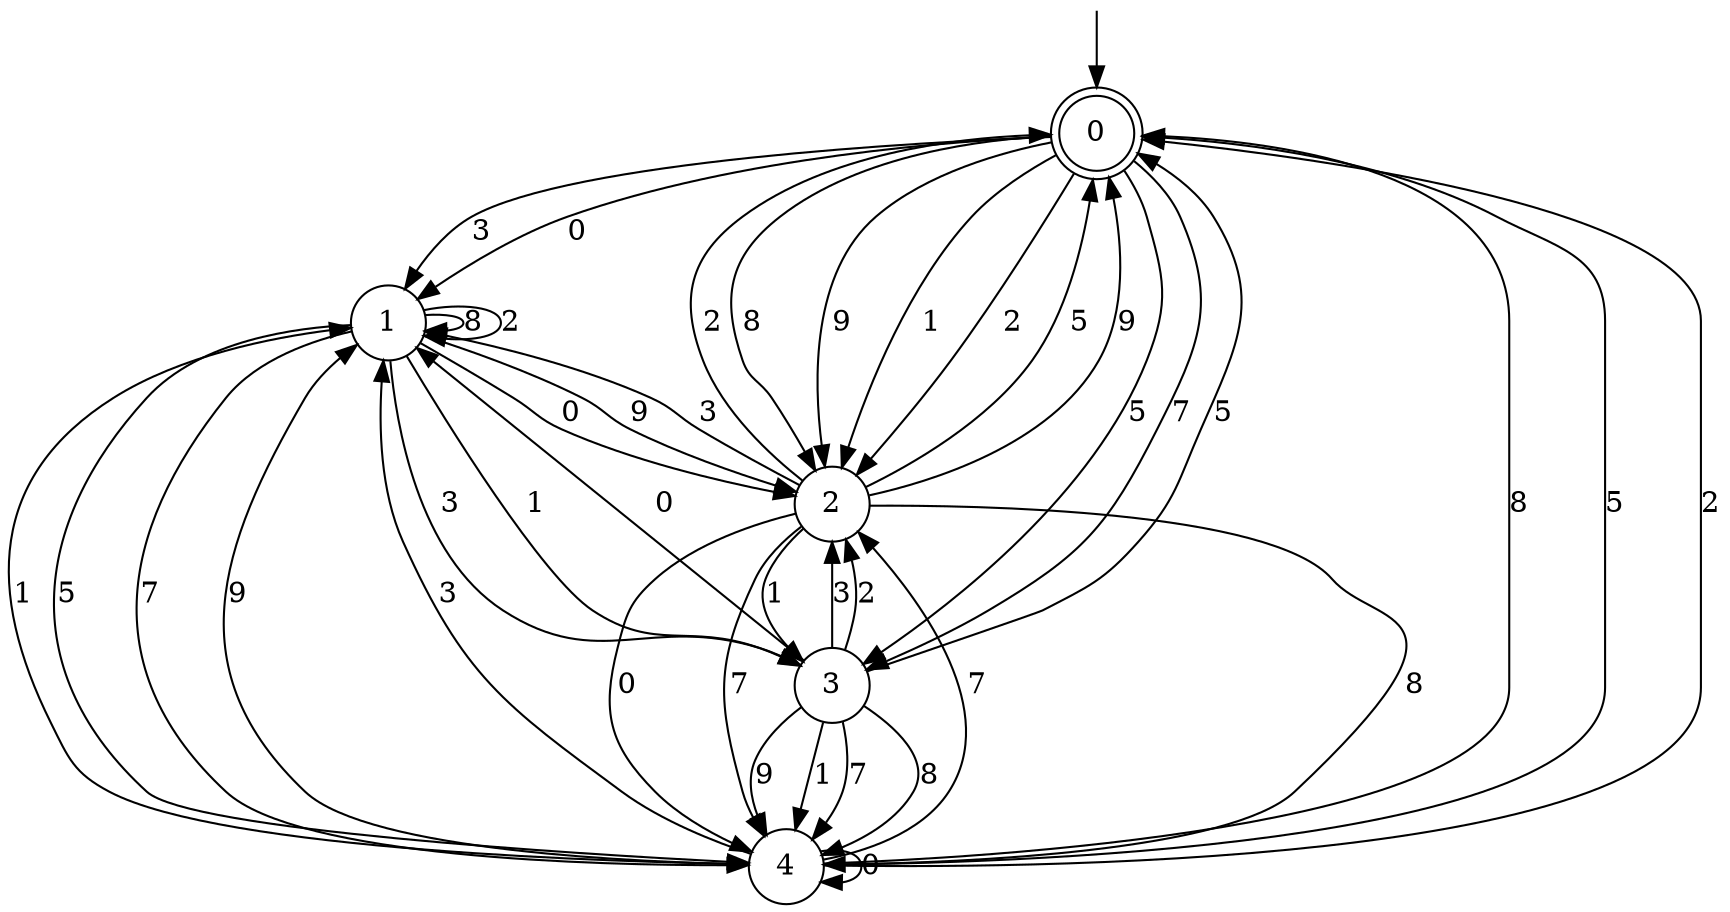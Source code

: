 digraph g {

	s0 [shape="doublecircle" label="0"];
	s1 [shape="circle" label="1"];
	s2 [shape="circle" label="2"];
	s3 [shape="circle" label="3"];
	s4 [shape="circle" label="4"];
	s0 -> s1 [label="0"];
	s0 -> s2 [label="8"];
	s0 -> s3 [label="5"];
	s0 -> s2 [label="9"];
	s0 -> s1 [label="3"];
	s0 -> s2 [label="1"];
	s0 -> s3 [label="7"];
	s0 -> s2 [label="2"];
	s1 -> s2 [label="0"];
	s1 -> s1 [label="8"];
	s1 -> s4 [label="5"];
	s1 -> s2 [label="9"];
	s1 -> s3 [label="3"];
	s1 -> s3 [label="1"];
	s1 -> s4 [label="7"];
	s1 -> s1 [label="2"];
	s2 -> s4 [label="0"];
	s2 -> s4 [label="8"];
	s2 -> s0 [label="5"];
	s2 -> s0 [label="9"];
	s2 -> s1 [label="3"];
	s2 -> s3 [label="1"];
	s2 -> s4 [label="7"];
	s2 -> s0 [label="2"];
	s3 -> s1 [label="0"];
	s3 -> s4 [label="8"];
	s3 -> s0 [label="5"];
	s3 -> s4 [label="9"];
	s3 -> s2 [label="3"];
	s3 -> s4 [label="1"];
	s3 -> s4 [label="7"];
	s3 -> s2 [label="2"];
	s4 -> s4 [label="0"];
	s4 -> s0 [label="8"];
	s4 -> s0 [label="5"];
	s4 -> s1 [label="9"];
	s4 -> s1 [label="3"];
	s4 -> s1 [label="1"];
	s4 -> s2 [label="7"];
	s4 -> s0 [label="2"];

__start0 [label="" shape="none" width="0" height="0"];
__start0 -> s0;

}
